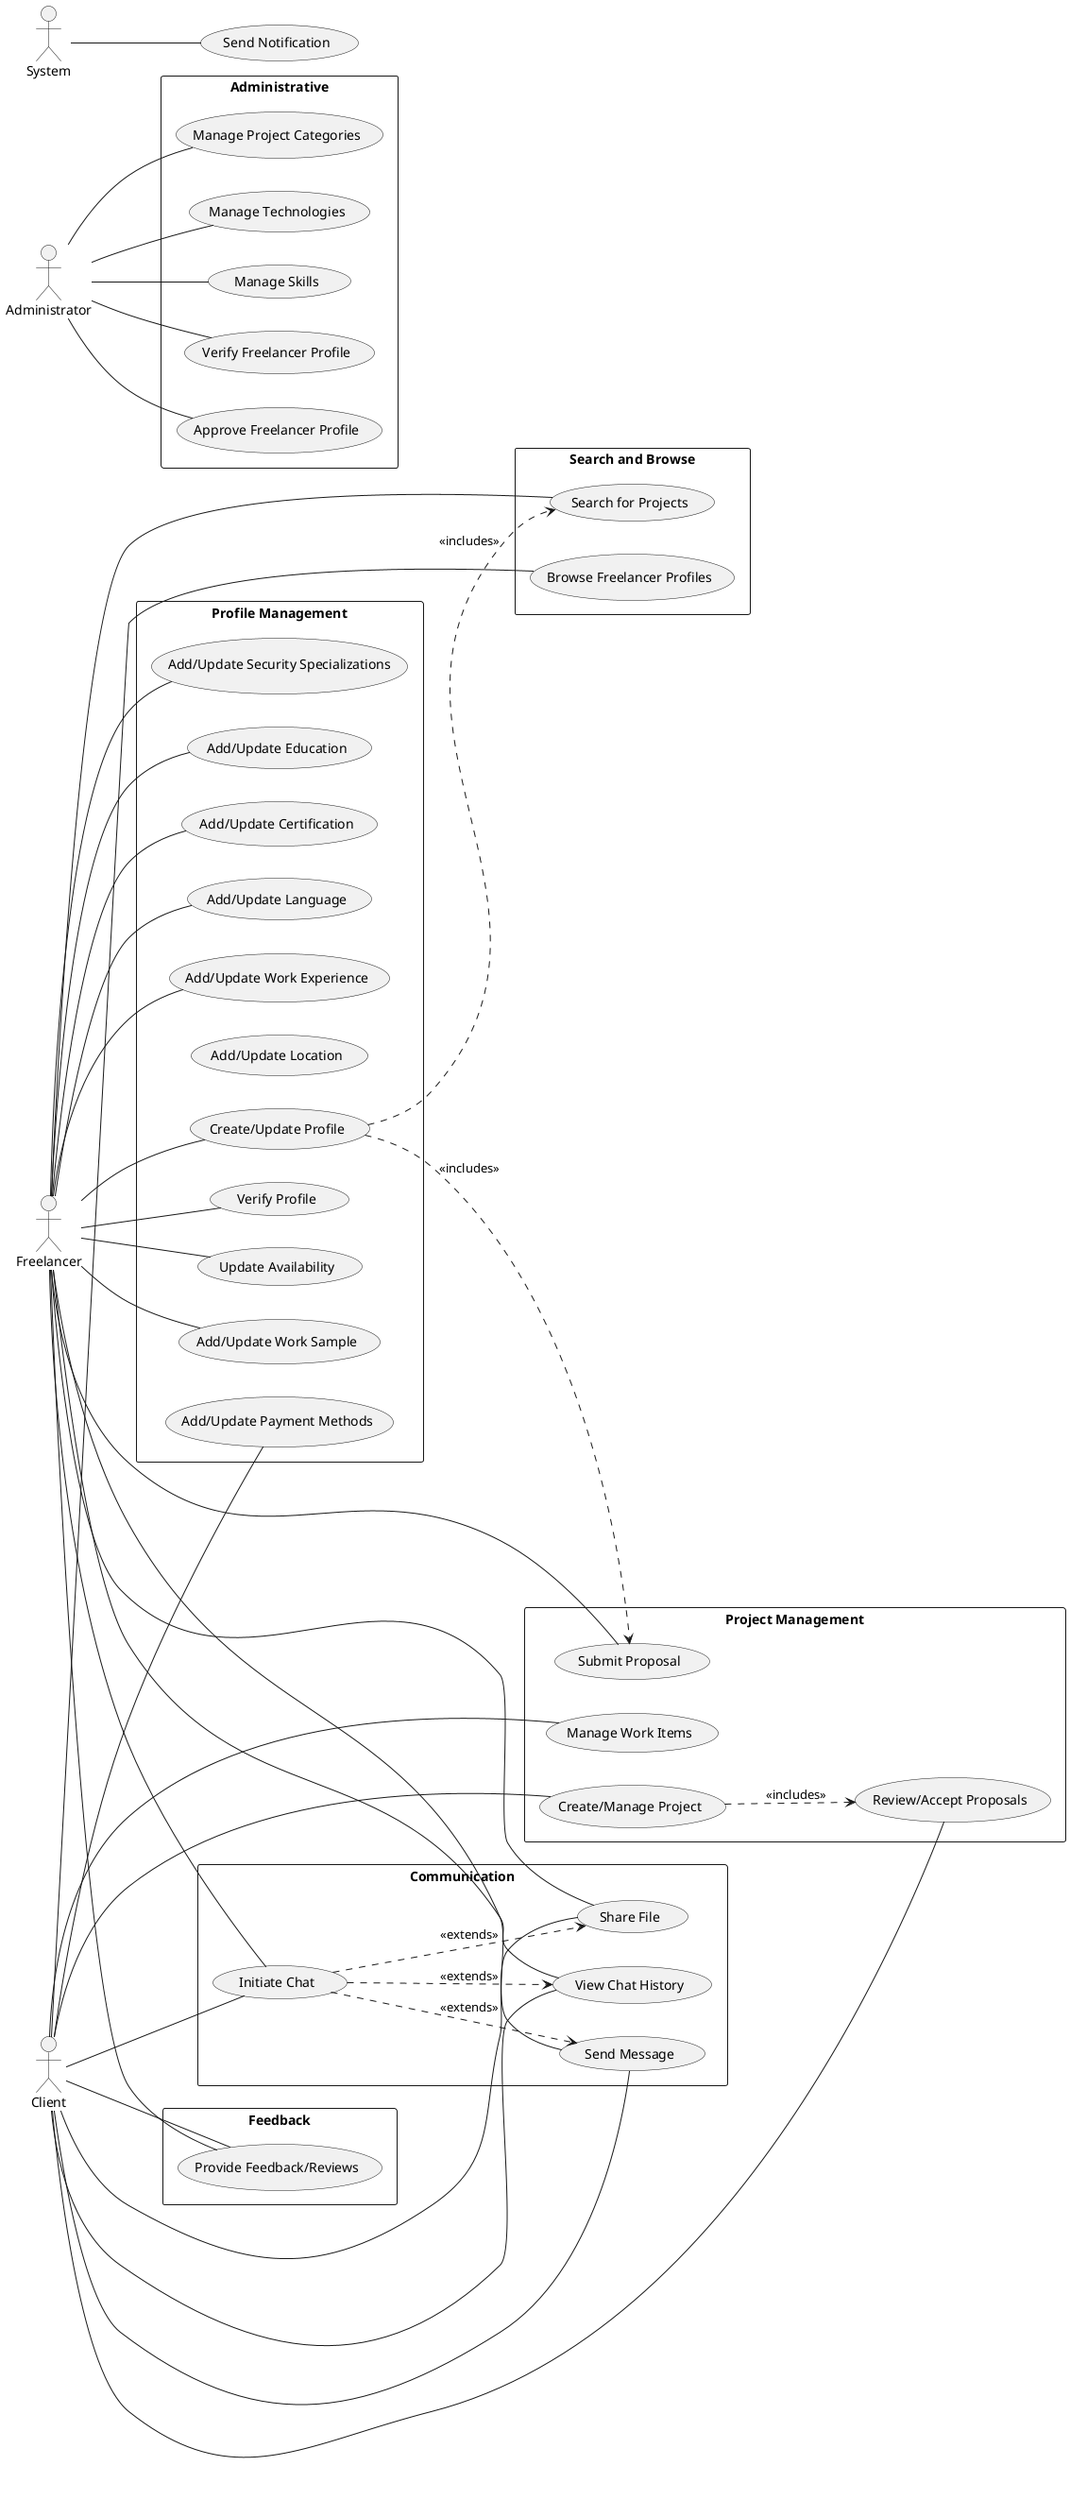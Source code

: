 @startuml teste

left to right direction

actor Freelancer
actor Client
actor Administrator
actor System

usecase "Send Notification" as UC44

System -- UC44 

rectangle "Profile Management" {
  usecase "Create/Update Profile" as UC1
  usecase "Verify Profile" as UC31
  usecase "Update Availability" as UC3
  usecase "Add/Update Work Sample" as UC2
  usecase "Add/Update Security Specializations" as UC4
  usecase "Add/Update Location"
  usecase "Add/Update Education" as UC26
  usecase "Add/Update Certification" as UC27
  usecase "Add/Update Language" as UC28
  usecase "Add/Update Work Experience" as UC29
  usecase "Add/Update Payment Methods" as UC20
}

rectangle "Project Management" {
  usecase "Submit Proposal" as UC6
  usecase "Create/Manage Project" as UC7
  usecase "Manage Work Items" as UC8
  usecase "Review/Accept Proposals" as UC9
}

rectangle "Communication" {
  usecase "Initiate Chat" as UC10
  usecase "Send Message" as UC11
  usecase "Share File" as UC12
  usecase "View Chat History" as UC13
}

rectangle "Feedback" {
  usecase "Provide Feedback/Reviews" as UC17
}

rectangle "Administrative" {
  usecase "Manage Project Categories" as UC22
  usecase "Manage Technologies" as UC33
  usecase "Manage Skills" as UC37
  usecase "Verify Freelancer Profile" as UC34
  usecase "Approve Freelancer Profile" as UC35
}

rectangle "Search and Browse" {
  usecase "Search for Projects" as UC5
  usecase "Browse Freelancer Profiles" as UC25
}

Freelancer -- UC1
Freelancer -- UC2
Freelancer -- UC3
Freelancer -- UC4
Freelancer -- UC26
Freelancer -- UC27
Freelancer -- UC28
Freelancer -- UC29
Freelancer -- UC31
Freelancer -- UC5
Freelancer -- UC6
Freelancer -- UC10
Freelancer -- UC11
Freelancer -- UC12
Freelancer -- UC13
Freelancer -- UC17

Client -- UC7
Client -- UC8
Client -- UC9
Client -- UC10
Client -- UC11
Client -- UC12
Client -- UC13
Client -- UC17
Client -- UC20
Client -- UC25

Administrator -- UC33
Administrator -- UC22
Administrator -- UC34
Administrator -- UC35
Administrator -- UC37

UC1 ..> UC5 : <<includes>>
UC1 ..> UC6 : <<includes>>
UC7 ..> UC9 : <<includes>>
UC10 ..> UC11 : <<extends>>
UC10 ..> UC12 : <<extends>>
UC10 ..> UC13 : <<extends>>

@enduml